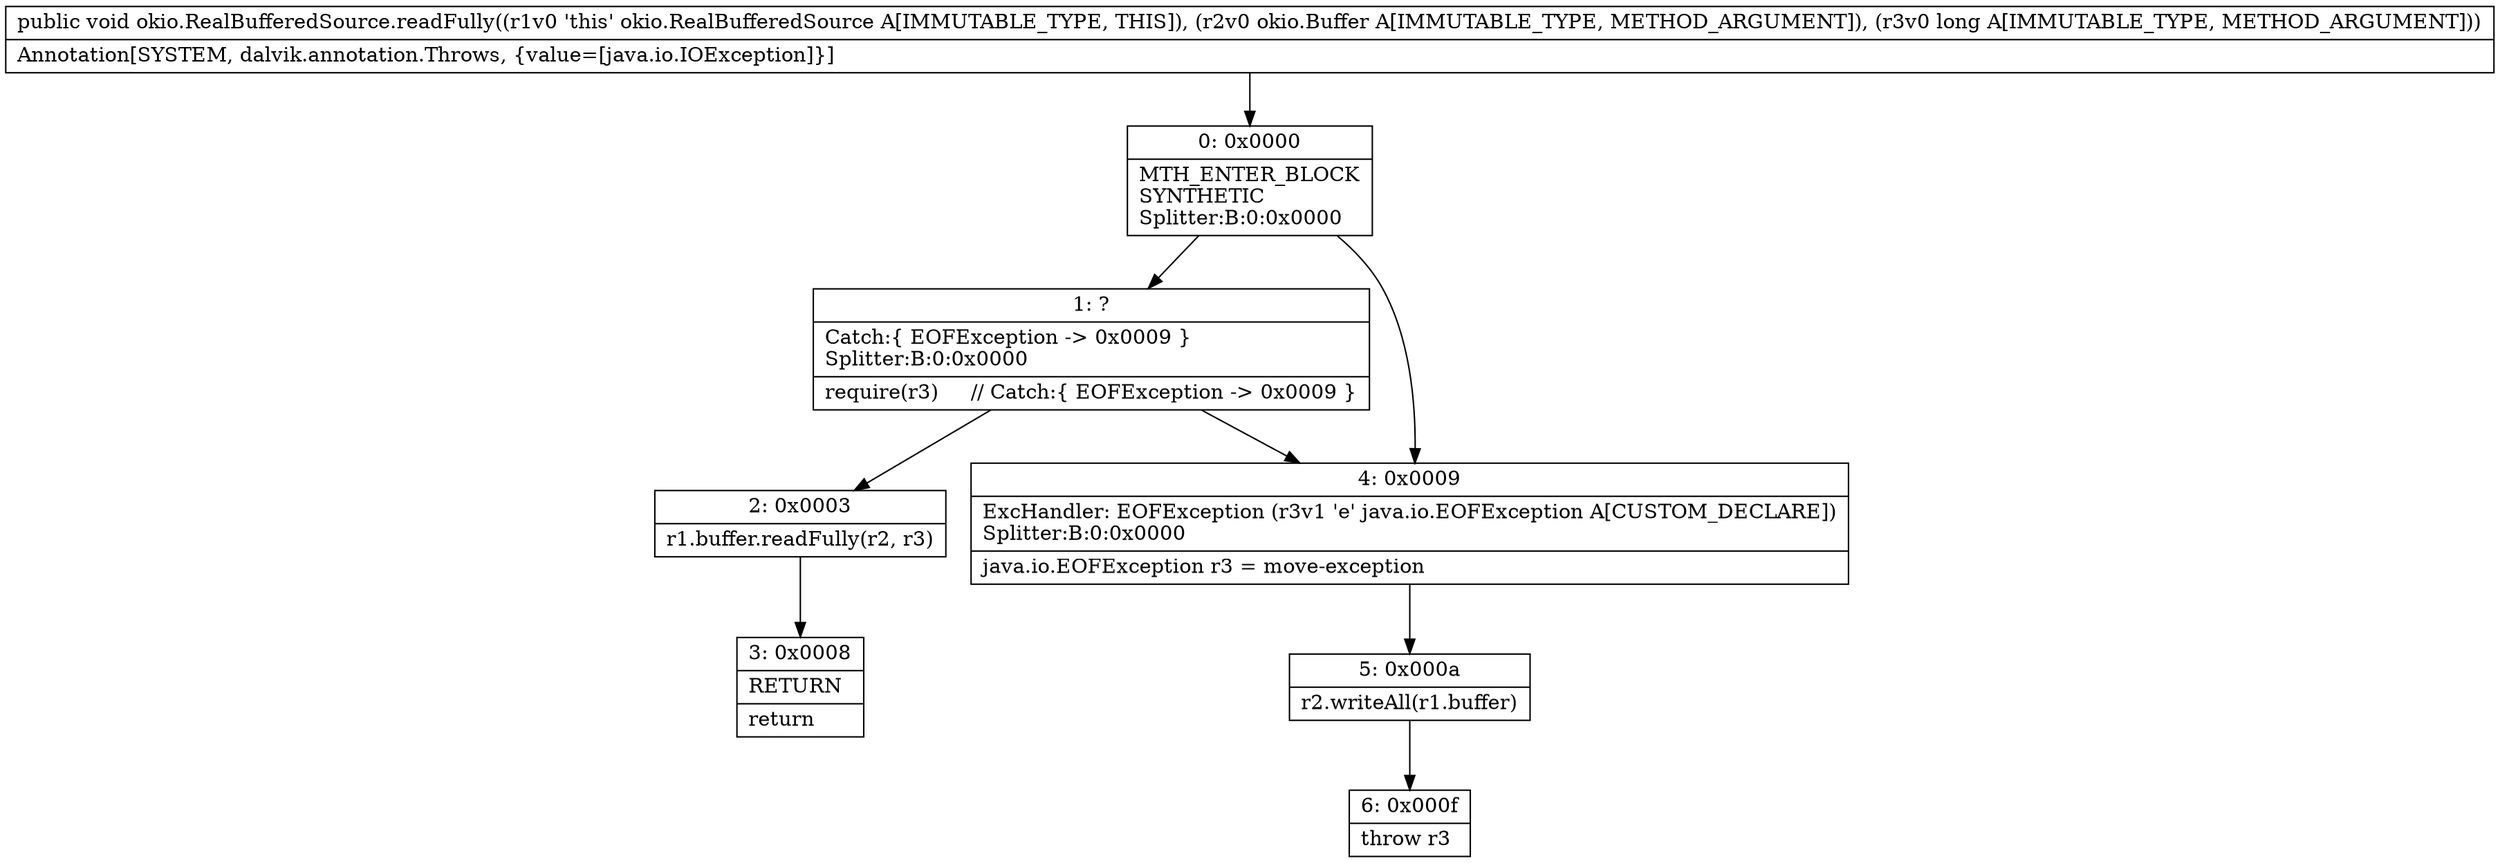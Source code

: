 digraph "CFG forokio.RealBufferedSource.readFully(Lokio\/Buffer;J)V" {
Node_0 [shape=record,label="{0\:\ 0x0000|MTH_ENTER_BLOCK\lSYNTHETIC\lSplitter:B:0:0x0000\l}"];
Node_1 [shape=record,label="{1\:\ ?|Catch:\{ EOFException \-\> 0x0009 \}\lSplitter:B:0:0x0000\l|require(r3)     \/\/ Catch:\{ EOFException \-\> 0x0009 \}\l}"];
Node_2 [shape=record,label="{2\:\ 0x0003|r1.buffer.readFully(r2, r3)\l}"];
Node_3 [shape=record,label="{3\:\ 0x0008|RETURN\l|return\l}"];
Node_4 [shape=record,label="{4\:\ 0x0009|ExcHandler: EOFException (r3v1 'e' java.io.EOFException A[CUSTOM_DECLARE])\lSplitter:B:0:0x0000\l|java.io.EOFException r3 = move\-exception\l}"];
Node_5 [shape=record,label="{5\:\ 0x000a|r2.writeAll(r1.buffer)\l}"];
Node_6 [shape=record,label="{6\:\ 0x000f|throw r3\l}"];
MethodNode[shape=record,label="{public void okio.RealBufferedSource.readFully((r1v0 'this' okio.RealBufferedSource A[IMMUTABLE_TYPE, THIS]), (r2v0 okio.Buffer A[IMMUTABLE_TYPE, METHOD_ARGUMENT]), (r3v0 long A[IMMUTABLE_TYPE, METHOD_ARGUMENT]))  | Annotation[SYSTEM, dalvik.annotation.Throws, \{value=[java.io.IOException]\}]\l}"];
MethodNode -> Node_0;
Node_0 -> Node_1;
Node_0 -> Node_4;
Node_1 -> Node_2;
Node_1 -> Node_4;
Node_2 -> Node_3;
Node_4 -> Node_5;
Node_5 -> Node_6;
}

